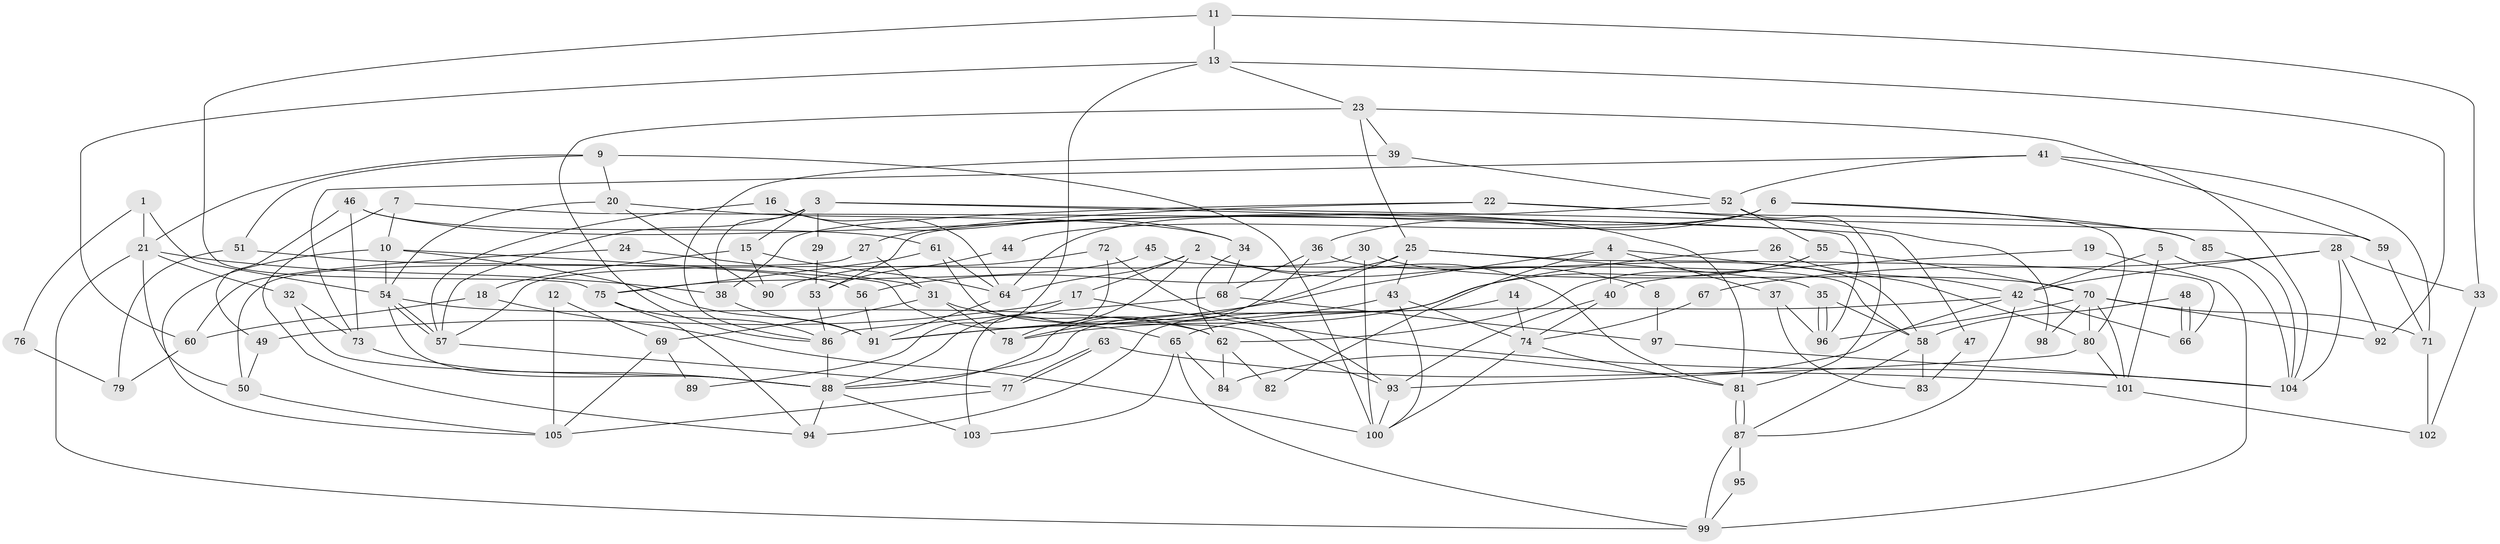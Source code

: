 // coarse degree distribution, {8: 0.06349206349206349, 10: 0.031746031746031744, 7: 0.07936507936507936, 5: 0.12698412698412698, 9: 0.031746031746031744, 6: 0.07936507936507936, 12: 0.015873015873015872, 2: 0.1746031746031746, 4: 0.2222222222222222, 3: 0.15873015873015872, 13: 0.015873015873015872}
// Generated by graph-tools (version 1.1) at 2025/18/03/04/25 18:18:50]
// undirected, 105 vertices, 210 edges
graph export_dot {
graph [start="1"]
  node [color=gray90,style=filled];
  1;
  2;
  3;
  4;
  5;
  6;
  7;
  8;
  9;
  10;
  11;
  12;
  13;
  14;
  15;
  16;
  17;
  18;
  19;
  20;
  21;
  22;
  23;
  24;
  25;
  26;
  27;
  28;
  29;
  30;
  31;
  32;
  33;
  34;
  35;
  36;
  37;
  38;
  39;
  40;
  41;
  42;
  43;
  44;
  45;
  46;
  47;
  48;
  49;
  50;
  51;
  52;
  53;
  54;
  55;
  56;
  57;
  58;
  59;
  60;
  61;
  62;
  63;
  64;
  65;
  66;
  67;
  68;
  69;
  70;
  71;
  72;
  73;
  74;
  75;
  76;
  77;
  78;
  79;
  80;
  81;
  82;
  83;
  84;
  85;
  86;
  87;
  88;
  89;
  90;
  91;
  92;
  93;
  94;
  95;
  96;
  97;
  98;
  99;
  100;
  101;
  102;
  103;
  104;
  105;
  1 -- 54;
  1 -- 21;
  1 -- 76;
  2 -- 64;
  2 -- 17;
  2 -- 8;
  2 -- 78;
  2 -- 81;
  3 -- 38;
  3 -- 57;
  3 -- 15;
  3 -- 29;
  3 -- 47;
  3 -- 59;
  4 -- 40;
  4 -- 80;
  4 -- 37;
  4 -- 82;
  4 -- 91;
  5 -- 42;
  5 -- 104;
  5 -- 101;
  6 -- 36;
  6 -- 64;
  6 -- 44;
  6 -- 80;
  6 -- 85;
  7 -- 96;
  7 -- 94;
  7 -- 10;
  8 -- 97;
  9 -- 21;
  9 -- 100;
  9 -- 20;
  9 -- 51;
  10 -- 54;
  10 -- 65;
  10 -- 91;
  10 -- 105;
  11 -- 75;
  11 -- 13;
  11 -- 33;
  12 -- 105;
  12 -- 69;
  13 -- 92;
  13 -- 23;
  13 -- 60;
  13 -- 89;
  14 -- 94;
  14 -- 74;
  15 -- 64;
  15 -- 18;
  15 -- 90;
  16 -- 34;
  16 -- 64;
  16 -- 57;
  17 -- 49;
  17 -- 88;
  17 -- 104;
  18 -- 100;
  18 -- 60;
  19 -- 40;
  19 -- 99;
  20 -- 54;
  20 -- 34;
  20 -- 90;
  21 -- 99;
  21 -- 38;
  21 -- 32;
  21 -- 50;
  22 -- 27;
  22 -- 85;
  22 -- 38;
  22 -- 98;
  23 -- 86;
  23 -- 39;
  23 -- 25;
  23 -- 104;
  24 -- 60;
  24 -- 31;
  25 -- 43;
  25 -- 35;
  25 -- 56;
  25 -- 66;
  25 -- 78;
  26 -- 42;
  26 -- 88;
  27 -- 31;
  27 -- 50;
  28 -- 104;
  28 -- 42;
  28 -- 33;
  28 -- 67;
  28 -- 92;
  29 -- 53;
  30 -- 57;
  30 -- 70;
  30 -- 100;
  31 -- 62;
  31 -- 78;
  31 -- 69;
  32 -- 88;
  32 -- 73;
  33 -- 102;
  34 -- 62;
  34 -- 68;
  35 -- 96;
  35 -- 96;
  35 -- 58;
  36 -- 88;
  36 -- 58;
  36 -- 68;
  37 -- 96;
  37 -- 83;
  38 -- 91;
  39 -- 52;
  39 -- 86;
  40 -- 74;
  40 -- 93;
  41 -- 52;
  41 -- 71;
  41 -- 59;
  41 -- 73;
  42 -- 66;
  42 -- 65;
  42 -- 84;
  42 -- 87;
  43 -- 100;
  43 -- 91;
  43 -- 74;
  44 -- 53;
  45 -- 75;
  45 -- 58;
  46 -- 81;
  46 -- 73;
  46 -- 49;
  46 -- 61;
  47 -- 83;
  48 -- 66;
  48 -- 66;
  48 -- 58;
  49 -- 50;
  50 -- 105;
  51 -- 56;
  51 -- 79;
  52 -- 55;
  52 -- 81;
  52 -- 53;
  53 -- 86;
  54 -- 57;
  54 -- 57;
  54 -- 88;
  54 -- 62;
  55 -- 78;
  55 -- 70;
  55 -- 62;
  56 -- 91;
  57 -- 77;
  58 -- 87;
  58 -- 83;
  59 -- 71;
  60 -- 79;
  61 -- 93;
  61 -- 64;
  61 -- 75;
  62 -- 82;
  62 -- 84;
  63 -- 77;
  63 -- 77;
  63 -- 101;
  64 -- 91;
  65 -- 84;
  65 -- 99;
  65 -- 103;
  67 -- 74;
  68 -- 86;
  68 -- 97;
  69 -- 105;
  69 -- 89;
  70 -- 80;
  70 -- 71;
  70 -- 92;
  70 -- 96;
  70 -- 98;
  70 -- 101;
  71 -- 102;
  72 -- 93;
  72 -- 90;
  72 -- 103;
  73 -- 88;
  74 -- 81;
  74 -- 100;
  75 -- 86;
  75 -- 94;
  76 -- 79;
  77 -- 105;
  80 -- 101;
  80 -- 93;
  81 -- 87;
  81 -- 87;
  85 -- 104;
  86 -- 88;
  87 -- 95;
  87 -- 99;
  88 -- 103;
  88 -- 94;
  93 -- 100;
  95 -- 99;
  97 -- 104;
  101 -- 102;
}
